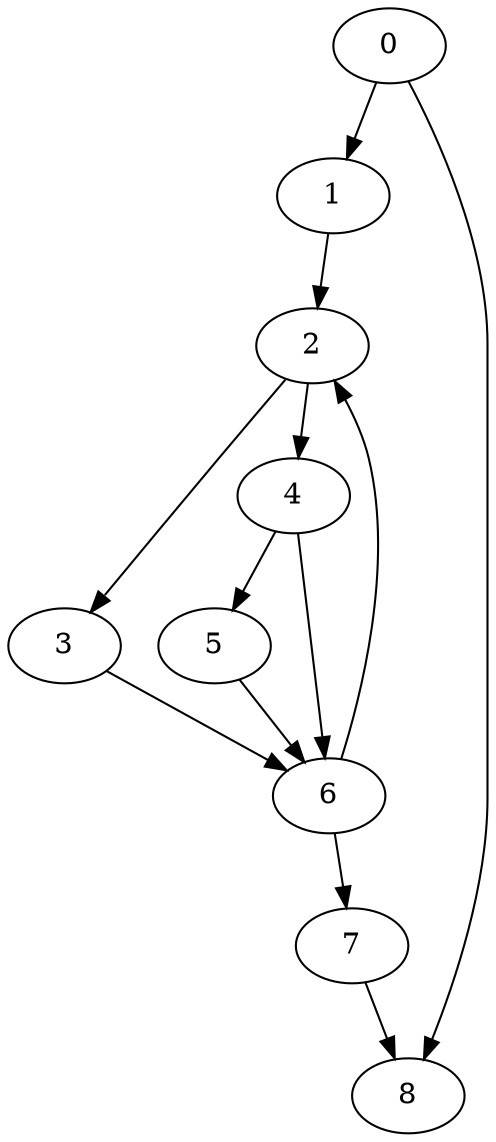 digraph {
	0
	1
	2
	3
	4
	5
	6
	7
	8
	2 -> 4
	4 -> 5
	4 -> 6
	5 -> 6
	3 -> 6
	0 -> 8
	7 -> 8
	1 -> 2
	6 -> 2
	6 -> 7
	0 -> 1
	2 -> 3
}
